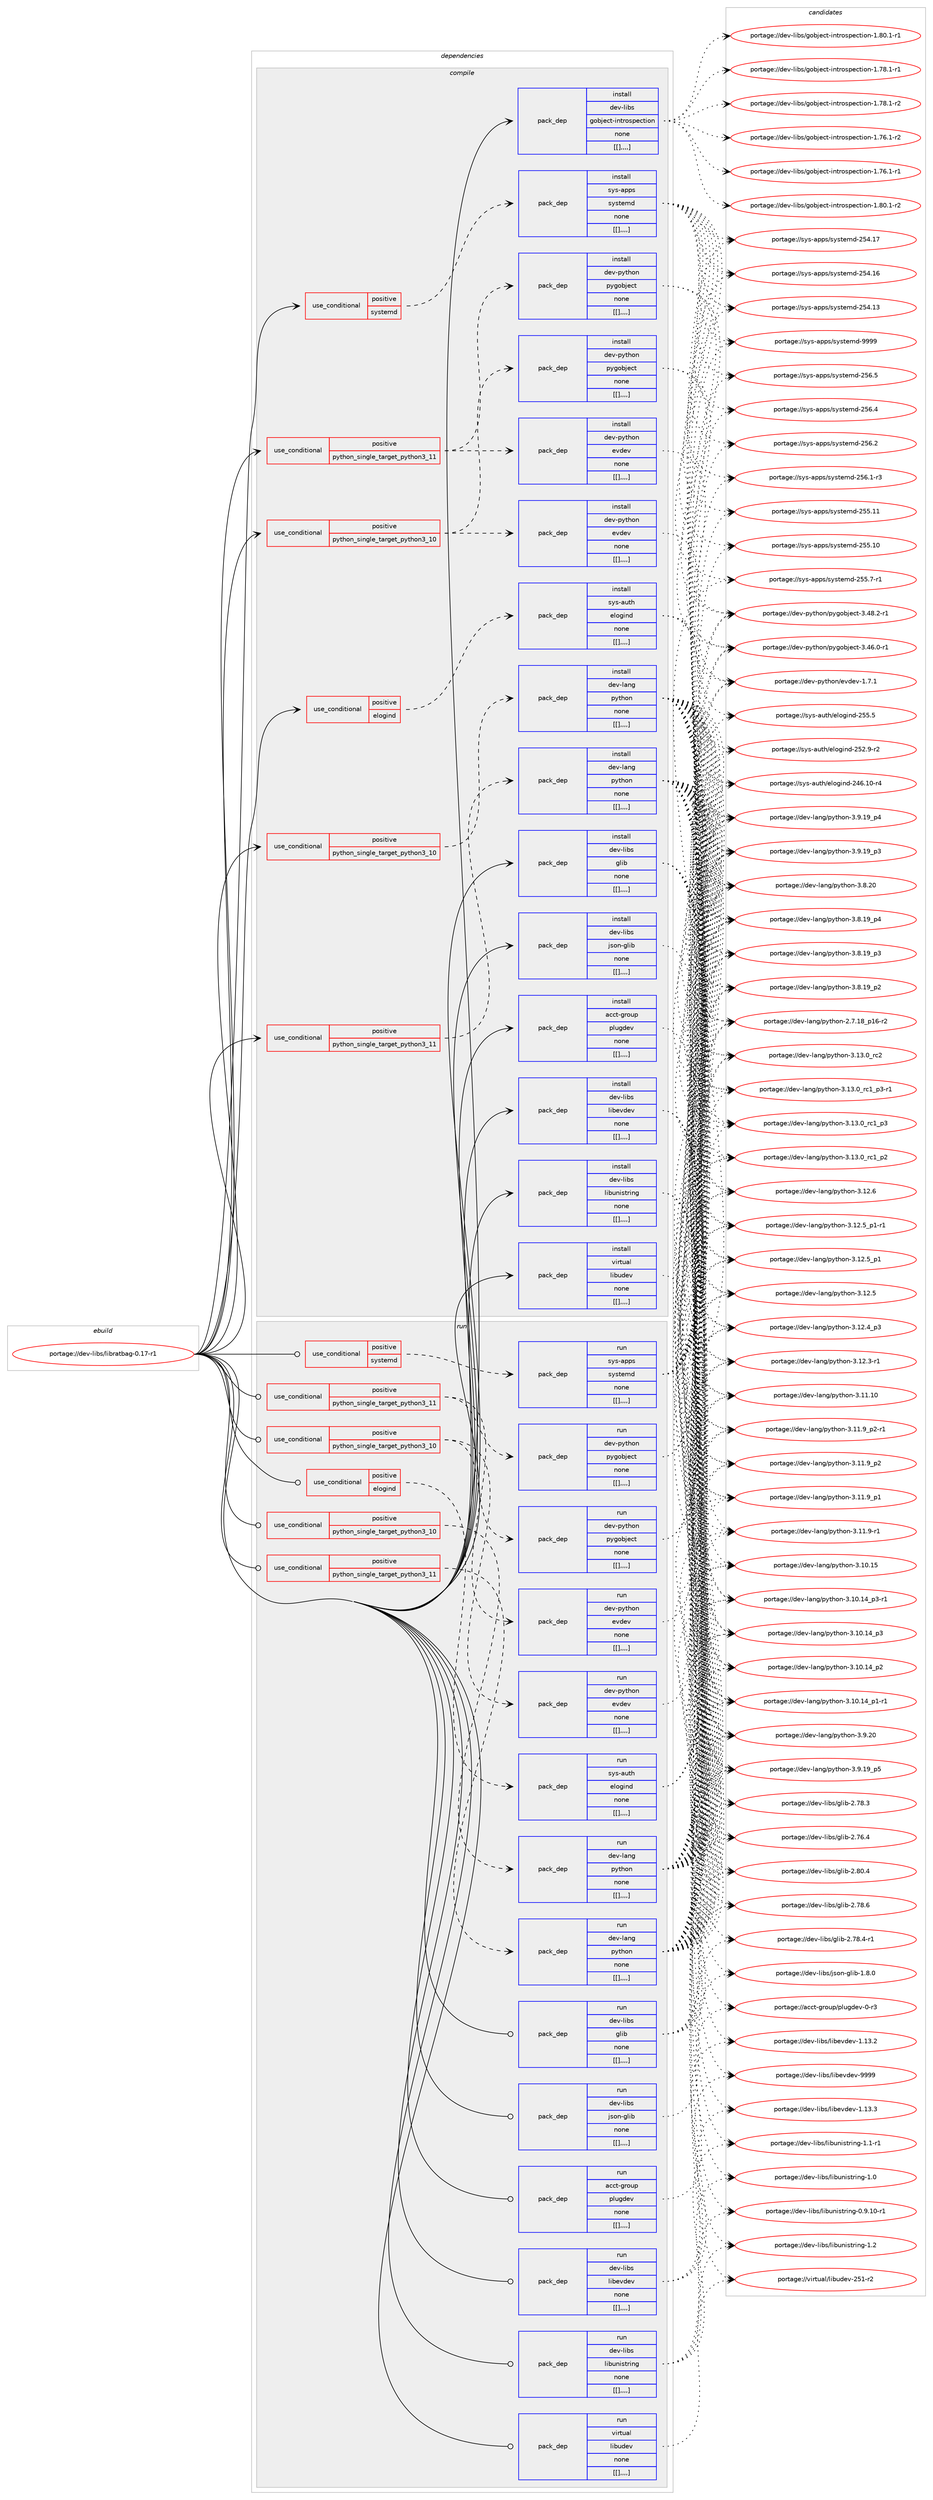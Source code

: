 digraph prolog {

# *************
# Graph options
# *************

newrank=true;
concentrate=true;
compound=true;
graph [rankdir=LR,fontname=Helvetica,fontsize=10,ranksep=1.5];#, ranksep=2.5, nodesep=0.2];
edge  [arrowhead=vee];
node  [fontname=Helvetica,fontsize=10];

# **********
# The ebuild
# **********

subgraph cluster_leftcol {
color=gray;
label=<<i>ebuild</i>>;
id [label="portage://dev-libs/libratbag-0.17-r1", color=red, width=4, href="../dev-libs/libratbag-0.17-r1.svg"];
}

# ****************
# The dependencies
# ****************

subgraph cluster_midcol {
color=gray;
label=<<i>dependencies</i>>;
subgraph cluster_compile {
fillcolor="#eeeeee";
style=filled;
label=<<i>compile</i>>;
subgraph cond27638 {
dependency111997 [label=<<TABLE BORDER="0" CELLBORDER="1" CELLSPACING="0" CELLPADDING="4"><TR><TD ROWSPAN="3" CELLPADDING="10">use_conditional</TD></TR><TR><TD>positive</TD></TR><TR><TD>elogind</TD></TR></TABLE>>, shape=none, color=red];
subgraph pack83195 {
dependency111998 [label=<<TABLE BORDER="0" CELLBORDER="1" CELLSPACING="0" CELLPADDING="4" WIDTH="220"><TR><TD ROWSPAN="6" CELLPADDING="30">pack_dep</TD></TR><TR><TD WIDTH="110">install</TD></TR><TR><TD>sys-auth</TD></TR><TR><TD>elogind</TD></TR><TR><TD>none</TD></TR><TR><TD>[[],,,,]</TD></TR></TABLE>>, shape=none, color=blue];
}
dependency111997:e -> dependency111998:w [weight=20,style="dashed",arrowhead="vee"];
}
id:e -> dependency111997:w [weight=20,style="solid",arrowhead="vee"];
subgraph cond27639 {
dependency111999 [label=<<TABLE BORDER="0" CELLBORDER="1" CELLSPACING="0" CELLPADDING="4"><TR><TD ROWSPAN="3" CELLPADDING="10">use_conditional</TD></TR><TR><TD>positive</TD></TR><TR><TD>python_single_target_python3_10</TD></TR></TABLE>>, shape=none, color=red];
subgraph pack83196 {
dependency112000 [label=<<TABLE BORDER="0" CELLBORDER="1" CELLSPACING="0" CELLPADDING="4" WIDTH="220"><TR><TD ROWSPAN="6" CELLPADDING="30">pack_dep</TD></TR><TR><TD WIDTH="110">install</TD></TR><TR><TD>dev-lang</TD></TR><TR><TD>python</TD></TR><TR><TD>none</TD></TR><TR><TD>[[],,,,]</TD></TR></TABLE>>, shape=none, color=blue];
}
dependency111999:e -> dependency112000:w [weight=20,style="dashed",arrowhead="vee"];
}
id:e -> dependency111999:w [weight=20,style="solid",arrowhead="vee"];
subgraph cond27640 {
dependency112001 [label=<<TABLE BORDER="0" CELLBORDER="1" CELLSPACING="0" CELLPADDING="4"><TR><TD ROWSPAN="3" CELLPADDING="10">use_conditional</TD></TR><TR><TD>positive</TD></TR><TR><TD>python_single_target_python3_10</TD></TR></TABLE>>, shape=none, color=red];
subgraph pack83197 {
dependency112002 [label=<<TABLE BORDER="0" CELLBORDER="1" CELLSPACING="0" CELLPADDING="4" WIDTH="220"><TR><TD ROWSPAN="6" CELLPADDING="30">pack_dep</TD></TR><TR><TD WIDTH="110">install</TD></TR><TR><TD>dev-python</TD></TR><TR><TD>pygobject</TD></TR><TR><TD>none</TD></TR><TR><TD>[[],,,,]</TD></TR></TABLE>>, shape=none, color=blue];
}
dependency112001:e -> dependency112002:w [weight=20,style="dashed",arrowhead="vee"];
subgraph pack83198 {
dependency112003 [label=<<TABLE BORDER="0" CELLBORDER="1" CELLSPACING="0" CELLPADDING="4" WIDTH="220"><TR><TD ROWSPAN="6" CELLPADDING="30">pack_dep</TD></TR><TR><TD WIDTH="110">install</TD></TR><TR><TD>dev-python</TD></TR><TR><TD>evdev</TD></TR><TR><TD>none</TD></TR><TR><TD>[[],,,,]</TD></TR></TABLE>>, shape=none, color=blue];
}
dependency112001:e -> dependency112003:w [weight=20,style="dashed",arrowhead="vee"];
}
id:e -> dependency112001:w [weight=20,style="solid",arrowhead="vee"];
subgraph cond27641 {
dependency112004 [label=<<TABLE BORDER="0" CELLBORDER="1" CELLSPACING="0" CELLPADDING="4"><TR><TD ROWSPAN="3" CELLPADDING="10">use_conditional</TD></TR><TR><TD>positive</TD></TR><TR><TD>python_single_target_python3_11</TD></TR></TABLE>>, shape=none, color=red];
subgraph pack83199 {
dependency112005 [label=<<TABLE BORDER="0" CELLBORDER="1" CELLSPACING="0" CELLPADDING="4" WIDTH="220"><TR><TD ROWSPAN="6" CELLPADDING="30">pack_dep</TD></TR><TR><TD WIDTH="110">install</TD></TR><TR><TD>dev-lang</TD></TR><TR><TD>python</TD></TR><TR><TD>none</TD></TR><TR><TD>[[],,,,]</TD></TR></TABLE>>, shape=none, color=blue];
}
dependency112004:e -> dependency112005:w [weight=20,style="dashed",arrowhead="vee"];
}
id:e -> dependency112004:w [weight=20,style="solid",arrowhead="vee"];
subgraph cond27642 {
dependency112006 [label=<<TABLE BORDER="0" CELLBORDER="1" CELLSPACING="0" CELLPADDING="4"><TR><TD ROWSPAN="3" CELLPADDING="10">use_conditional</TD></TR><TR><TD>positive</TD></TR><TR><TD>python_single_target_python3_11</TD></TR></TABLE>>, shape=none, color=red];
subgraph pack83200 {
dependency112007 [label=<<TABLE BORDER="0" CELLBORDER="1" CELLSPACING="0" CELLPADDING="4" WIDTH="220"><TR><TD ROWSPAN="6" CELLPADDING="30">pack_dep</TD></TR><TR><TD WIDTH="110">install</TD></TR><TR><TD>dev-python</TD></TR><TR><TD>pygobject</TD></TR><TR><TD>none</TD></TR><TR><TD>[[],,,,]</TD></TR></TABLE>>, shape=none, color=blue];
}
dependency112006:e -> dependency112007:w [weight=20,style="dashed",arrowhead="vee"];
subgraph pack83201 {
dependency112008 [label=<<TABLE BORDER="0" CELLBORDER="1" CELLSPACING="0" CELLPADDING="4" WIDTH="220"><TR><TD ROWSPAN="6" CELLPADDING="30">pack_dep</TD></TR><TR><TD WIDTH="110">install</TD></TR><TR><TD>dev-python</TD></TR><TR><TD>evdev</TD></TR><TR><TD>none</TD></TR><TR><TD>[[],,,,]</TD></TR></TABLE>>, shape=none, color=blue];
}
dependency112006:e -> dependency112008:w [weight=20,style="dashed",arrowhead="vee"];
}
id:e -> dependency112006:w [weight=20,style="solid",arrowhead="vee"];
subgraph cond27643 {
dependency112009 [label=<<TABLE BORDER="0" CELLBORDER="1" CELLSPACING="0" CELLPADDING="4"><TR><TD ROWSPAN="3" CELLPADDING="10">use_conditional</TD></TR><TR><TD>positive</TD></TR><TR><TD>systemd</TD></TR></TABLE>>, shape=none, color=red];
subgraph pack83202 {
dependency112010 [label=<<TABLE BORDER="0" CELLBORDER="1" CELLSPACING="0" CELLPADDING="4" WIDTH="220"><TR><TD ROWSPAN="6" CELLPADDING="30">pack_dep</TD></TR><TR><TD WIDTH="110">install</TD></TR><TR><TD>sys-apps</TD></TR><TR><TD>systemd</TD></TR><TR><TD>none</TD></TR><TR><TD>[[],,,,]</TD></TR></TABLE>>, shape=none, color=blue];
}
dependency112009:e -> dependency112010:w [weight=20,style="dashed",arrowhead="vee"];
}
id:e -> dependency112009:w [weight=20,style="solid",arrowhead="vee"];
subgraph pack83203 {
dependency112011 [label=<<TABLE BORDER="0" CELLBORDER="1" CELLSPACING="0" CELLPADDING="4" WIDTH="220"><TR><TD ROWSPAN="6" CELLPADDING="30">pack_dep</TD></TR><TR><TD WIDTH="110">install</TD></TR><TR><TD>acct-group</TD></TR><TR><TD>plugdev</TD></TR><TR><TD>none</TD></TR><TR><TD>[[],,,,]</TD></TR></TABLE>>, shape=none, color=blue];
}
id:e -> dependency112011:w [weight=20,style="solid",arrowhead="vee"];
subgraph pack83204 {
dependency112012 [label=<<TABLE BORDER="0" CELLBORDER="1" CELLSPACING="0" CELLPADDING="4" WIDTH="220"><TR><TD ROWSPAN="6" CELLPADDING="30">pack_dep</TD></TR><TR><TD WIDTH="110">install</TD></TR><TR><TD>dev-libs</TD></TR><TR><TD>glib</TD></TR><TR><TD>none</TD></TR><TR><TD>[[],,,,]</TD></TR></TABLE>>, shape=none, color=blue];
}
id:e -> dependency112012:w [weight=20,style="solid",arrowhead="vee"];
subgraph pack83205 {
dependency112013 [label=<<TABLE BORDER="0" CELLBORDER="1" CELLSPACING="0" CELLPADDING="4" WIDTH="220"><TR><TD ROWSPAN="6" CELLPADDING="30">pack_dep</TD></TR><TR><TD WIDTH="110">install</TD></TR><TR><TD>dev-libs</TD></TR><TR><TD>gobject-introspection</TD></TR><TR><TD>none</TD></TR><TR><TD>[[],,,,]</TD></TR></TABLE>>, shape=none, color=blue];
}
id:e -> dependency112013:w [weight=20,style="solid",arrowhead="vee"];
subgraph pack83206 {
dependency112014 [label=<<TABLE BORDER="0" CELLBORDER="1" CELLSPACING="0" CELLPADDING="4" WIDTH="220"><TR><TD ROWSPAN="6" CELLPADDING="30">pack_dep</TD></TR><TR><TD WIDTH="110">install</TD></TR><TR><TD>dev-libs</TD></TR><TR><TD>json-glib</TD></TR><TR><TD>none</TD></TR><TR><TD>[[],,,,]</TD></TR></TABLE>>, shape=none, color=blue];
}
id:e -> dependency112014:w [weight=20,style="solid",arrowhead="vee"];
subgraph pack83207 {
dependency112015 [label=<<TABLE BORDER="0" CELLBORDER="1" CELLSPACING="0" CELLPADDING="4" WIDTH="220"><TR><TD ROWSPAN="6" CELLPADDING="30">pack_dep</TD></TR><TR><TD WIDTH="110">install</TD></TR><TR><TD>dev-libs</TD></TR><TR><TD>libevdev</TD></TR><TR><TD>none</TD></TR><TR><TD>[[],,,,]</TD></TR></TABLE>>, shape=none, color=blue];
}
id:e -> dependency112015:w [weight=20,style="solid",arrowhead="vee"];
subgraph pack83208 {
dependency112016 [label=<<TABLE BORDER="0" CELLBORDER="1" CELLSPACING="0" CELLPADDING="4" WIDTH="220"><TR><TD ROWSPAN="6" CELLPADDING="30">pack_dep</TD></TR><TR><TD WIDTH="110">install</TD></TR><TR><TD>dev-libs</TD></TR><TR><TD>libunistring</TD></TR><TR><TD>none</TD></TR><TR><TD>[[],,,,]</TD></TR></TABLE>>, shape=none, color=blue];
}
id:e -> dependency112016:w [weight=20,style="solid",arrowhead="vee"];
subgraph pack83209 {
dependency112017 [label=<<TABLE BORDER="0" CELLBORDER="1" CELLSPACING="0" CELLPADDING="4" WIDTH="220"><TR><TD ROWSPAN="6" CELLPADDING="30">pack_dep</TD></TR><TR><TD WIDTH="110">install</TD></TR><TR><TD>virtual</TD></TR><TR><TD>libudev</TD></TR><TR><TD>none</TD></TR><TR><TD>[[],,,,]</TD></TR></TABLE>>, shape=none, color=blue];
}
id:e -> dependency112017:w [weight=20,style="solid",arrowhead="vee"];
}
subgraph cluster_compileandrun {
fillcolor="#eeeeee";
style=filled;
label=<<i>compile and run</i>>;
}
subgraph cluster_run {
fillcolor="#eeeeee";
style=filled;
label=<<i>run</i>>;
subgraph cond27644 {
dependency112018 [label=<<TABLE BORDER="0" CELLBORDER="1" CELLSPACING="0" CELLPADDING="4"><TR><TD ROWSPAN="3" CELLPADDING="10">use_conditional</TD></TR><TR><TD>positive</TD></TR><TR><TD>elogind</TD></TR></TABLE>>, shape=none, color=red];
subgraph pack83210 {
dependency112019 [label=<<TABLE BORDER="0" CELLBORDER="1" CELLSPACING="0" CELLPADDING="4" WIDTH="220"><TR><TD ROWSPAN="6" CELLPADDING="30">pack_dep</TD></TR><TR><TD WIDTH="110">run</TD></TR><TR><TD>sys-auth</TD></TR><TR><TD>elogind</TD></TR><TR><TD>none</TD></TR><TR><TD>[[],,,,]</TD></TR></TABLE>>, shape=none, color=blue];
}
dependency112018:e -> dependency112019:w [weight=20,style="dashed",arrowhead="vee"];
}
id:e -> dependency112018:w [weight=20,style="solid",arrowhead="odot"];
subgraph cond27645 {
dependency112020 [label=<<TABLE BORDER="0" CELLBORDER="1" CELLSPACING="0" CELLPADDING="4"><TR><TD ROWSPAN="3" CELLPADDING="10">use_conditional</TD></TR><TR><TD>positive</TD></TR><TR><TD>python_single_target_python3_10</TD></TR></TABLE>>, shape=none, color=red];
subgraph pack83211 {
dependency112021 [label=<<TABLE BORDER="0" CELLBORDER="1" CELLSPACING="0" CELLPADDING="4" WIDTH="220"><TR><TD ROWSPAN="6" CELLPADDING="30">pack_dep</TD></TR><TR><TD WIDTH="110">run</TD></TR><TR><TD>dev-lang</TD></TR><TR><TD>python</TD></TR><TR><TD>none</TD></TR><TR><TD>[[],,,,]</TD></TR></TABLE>>, shape=none, color=blue];
}
dependency112020:e -> dependency112021:w [weight=20,style="dashed",arrowhead="vee"];
}
id:e -> dependency112020:w [weight=20,style="solid",arrowhead="odot"];
subgraph cond27646 {
dependency112022 [label=<<TABLE BORDER="0" CELLBORDER="1" CELLSPACING="0" CELLPADDING="4"><TR><TD ROWSPAN="3" CELLPADDING="10">use_conditional</TD></TR><TR><TD>positive</TD></TR><TR><TD>python_single_target_python3_10</TD></TR></TABLE>>, shape=none, color=red];
subgraph pack83212 {
dependency112023 [label=<<TABLE BORDER="0" CELLBORDER="1" CELLSPACING="0" CELLPADDING="4" WIDTH="220"><TR><TD ROWSPAN="6" CELLPADDING="30">pack_dep</TD></TR><TR><TD WIDTH="110">run</TD></TR><TR><TD>dev-python</TD></TR><TR><TD>pygobject</TD></TR><TR><TD>none</TD></TR><TR><TD>[[],,,,]</TD></TR></TABLE>>, shape=none, color=blue];
}
dependency112022:e -> dependency112023:w [weight=20,style="dashed",arrowhead="vee"];
subgraph pack83213 {
dependency112024 [label=<<TABLE BORDER="0" CELLBORDER="1" CELLSPACING="0" CELLPADDING="4" WIDTH="220"><TR><TD ROWSPAN="6" CELLPADDING="30">pack_dep</TD></TR><TR><TD WIDTH="110">run</TD></TR><TR><TD>dev-python</TD></TR><TR><TD>evdev</TD></TR><TR><TD>none</TD></TR><TR><TD>[[],,,,]</TD></TR></TABLE>>, shape=none, color=blue];
}
dependency112022:e -> dependency112024:w [weight=20,style="dashed",arrowhead="vee"];
}
id:e -> dependency112022:w [weight=20,style="solid",arrowhead="odot"];
subgraph cond27647 {
dependency112025 [label=<<TABLE BORDER="0" CELLBORDER="1" CELLSPACING="0" CELLPADDING="4"><TR><TD ROWSPAN="3" CELLPADDING="10">use_conditional</TD></TR><TR><TD>positive</TD></TR><TR><TD>python_single_target_python3_11</TD></TR></TABLE>>, shape=none, color=red];
subgraph pack83214 {
dependency112026 [label=<<TABLE BORDER="0" CELLBORDER="1" CELLSPACING="0" CELLPADDING="4" WIDTH="220"><TR><TD ROWSPAN="6" CELLPADDING="30">pack_dep</TD></TR><TR><TD WIDTH="110">run</TD></TR><TR><TD>dev-lang</TD></TR><TR><TD>python</TD></TR><TR><TD>none</TD></TR><TR><TD>[[],,,,]</TD></TR></TABLE>>, shape=none, color=blue];
}
dependency112025:e -> dependency112026:w [weight=20,style="dashed",arrowhead="vee"];
}
id:e -> dependency112025:w [weight=20,style="solid",arrowhead="odot"];
subgraph cond27648 {
dependency112027 [label=<<TABLE BORDER="0" CELLBORDER="1" CELLSPACING="0" CELLPADDING="4"><TR><TD ROWSPAN="3" CELLPADDING="10">use_conditional</TD></TR><TR><TD>positive</TD></TR><TR><TD>python_single_target_python3_11</TD></TR></TABLE>>, shape=none, color=red];
subgraph pack83215 {
dependency112028 [label=<<TABLE BORDER="0" CELLBORDER="1" CELLSPACING="0" CELLPADDING="4" WIDTH="220"><TR><TD ROWSPAN="6" CELLPADDING="30">pack_dep</TD></TR><TR><TD WIDTH="110">run</TD></TR><TR><TD>dev-python</TD></TR><TR><TD>pygobject</TD></TR><TR><TD>none</TD></TR><TR><TD>[[],,,,]</TD></TR></TABLE>>, shape=none, color=blue];
}
dependency112027:e -> dependency112028:w [weight=20,style="dashed",arrowhead="vee"];
subgraph pack83216 {
dependency112029 [label=<<TABLE BORDER="0" CELLBORDER="1" CELLSPACING="0" CELLPADDING="4" WIDTH="220"><TR><TD ROWSPAN="6" CELLPADDING="30">pack_dep</TD></TR><TR><TD WIDTH="110">run</TD></TR><TR><TD>dev-python</TD></TR><TR><TD>evdev</TD></TR><TR><TD>none</TD></TR><TR><TD>[[],,,,]</TD></TR></TABLE>>, shape=none, color=blue];
}
dependency112027:e -> dependency112029:w [weight=20,style="dashed",arrowhead="vee"];
}
id:e -> dependency112027:w [weight=20,style="solid",arrowhead="odot"];
subgraph cond27649 {
dependency112030 [label=<<TABLE BORDER="0" CELLBORDER="1" CELLSPACING="0" CELLPADDING="4"><TR><TD ROWSPAN="3" CELLPADDING="10">use_conditional</TD></TR><TR><TD>positive</TD></TR><TR><TD>systemd</TD></TR></TABLE>>, shape=none, color=red];
subgraph pack83217 {
dependency112031 [label=<<TABLE BORDER="0" CELLBORDER="1" CELLSPACING="0" CELLPADDING="4" WIDTH="220"><TR><TD ROWSPAN="6" CELLPADDING="30">pack_dep</TD></TR><TR><TD WIDTH="110">run</TD></TR><TR><TD>sys-apps</TD></TR><TR><TD>systemd</TD></TR><TR><TD>none</TD></TR><TR><TD>[[],,,,]</TD></TR></TABLE>>, shape=none, color=blue];
}
dependency112030:e -> dependency112031:w [weight=20,style="dashed",arrowhead="vee"];
}
id:e -> dependency112030:w [weight=20,style="solid",arrowhead="odot"];
subgraph pack83218 {
dependency112032 [label=<<TABLE BORDER="0" CELLBORDER="1" CELLSPACING="0" CELLPADDING="4" WIDTH="220"><TR><TD ROWSPAN="6" CELLPADDING="30">pack_dep</TD></TR><TR><TD WIDTH="110">run</TD></TR><TR><TD>acct-group</TD></TR><TR><TD>plugdev</TD></TR><TR><TD>none</TD></TR><TR><TD>[[],,,,]</TD></TR></TABLE>>, shape=none, color=blue];
}
id:e -> dependency112032:w [weight=20,style="solid",arrowhead="odot"];
subgraph pack83219 {
dependency112033 [label=<<TABLE BORDER="0" CELLBORDER="1" CELLSPACING="0" CELLPADDING="4" WIDTH="220"><TR><TD ROWSPAN="6" CELLPADDING="30">pack_dep</TD></TR><TR><TD WIDTH="110">run</TD></TR><TR><TD>dev-libs</TD></TR><TR><TD>glib</TD></TR><TR><TD>none</TD></TR><TR><TD>[[],,,,]</TD></TR></TABLE>>, shape=none, color=blue];
}
id:e -> dependency112033:w [weight=20,style="solid",arrowhead="odot"];
subgraph pack83220 {
dependency112034 [label=<<TABLE BORDER="0" CELLBORDER="1" CELLSPACING="0" CELLPADDING="4" WIDTH="220"><TR><TD ROWSPAN="6" CELLPADDING="30">pack_dep</TD></TR><TR><TD WIDTH="110">run</TD></TR><TR><TD>dev-libs</TD></TR><TR><TD>json-glib</TD></TR><TR><TD>none</TD></TR><TR><TD>[[],,,,]</TD></TR></TABLE>>, shape=none, color=blue];
}
id:e -> dependency112034:w [weight=20,style="solid",arrowhead="odot"];
subgraph pack83221 {
dependency112035 [label=<<TABLE BORDER="0" CELLBORDER="1" CELLSPACING="0" CELLPADDING="4" WIDTH="220"><TR><TD ROWSPAN="6" CELLPADDING="30">pack_dep</TD></TR><TR><TD WIDTH="110">run</TD></TR><TR><TD>dev-libs</TD></TR><TR><TD>libevdev</TD></TR><TR><TD>none</TD></TR><TR><TD>[[],,,,]</TD></TR></TABLE>>, shape=none, color=blue];
}
id:e -> dependency112035:w [weight=20,style="solid",arrowhead="odot"];
subgraph pack83222 {
dependency112036 [label=<<TABLE BORDER="0" CELLBORDER="1" CELLSPACING="0" CELLPADDING="4" WIDTH="220"><TR><TD ROWSPAN="6" CELLPADDING="30">pack_dep</TD></TR><TR><TD WIDTH="110">run</TD></TR><TR><TD>dev-libs</TD></TR><TR><TD>libunistring</TD></TR><TR><TD>none</TD></TR><TR><TD>[[],,,,]</TD></TR></TABLE>>, shape=none, color=blue];
}
id:e -> dependency112036:w [weight=20,style="solid",arrowhead="odot"];
subgraph pack83223 {
dependency112037 [label=<<TABLE BORDER="0" CELLBORDER="1" CELLSPACING="0" CELLPADDING="4" WIDTH="220"><TR><TD ROWSPAN="6" CELLPADDING="30">pack_dep</TD></TR><TR><TD WIDTH="110">run</TD></TR><TR><TD>virtual</TD></TR><TR><TD>libudev</TD></TR><TR><TD>none</TD></TR><TR><TD>[[],,,,]</TD></TR></TABLE>>, shape=none, color=blue];
}
id:e -> dependency112037:w [weight=20,style="solid",arrowhead="odot"];
}
}

# **************
# The candidates
# **************

subgraph cluster_choices {
rank=same;
color=gray;
label=<<i>candidates</i>>;

subgraph choice83195 {
color=black;
nodesep=1;
choice115121115459711711610447101108111103105110100455053534653 [label="portage://sys-auth/elogind-255.5", color=red, width=4,href="../sys-auth/elogind-255.5.svg"];
choice1151211154597117116104471011081111031051101004550535046574511450 [label="portage://sys-auth/elogind-252.9-r2", color=red, width=4,href="../sys-auth/elogind-252.9-r2.svg"];
choice115121115459711711610447101108111103105110100455052544649484511452 [label="portage://sys-auth/elogind-246.10-r4", color=red, width=4,href="../sys-auth/elogind-246.10-r4.svg"];
dependency111998:e -> choice115121115459711711610447101108111103105110100455053534653:w [style=dotted,weight="100"];
dependency111998:e -> choice1151211154597117116104471011081111031051101004550535046574511450:w [style=dotted,weight="100"];
dependency111998:e -> choice115121115459711711610447101108111103105110100455052544649484511452:w [style=dotted,weight="100"];
}
subgraph choice83196 {
color=black;
nodesep=1;
choice10010111845108971101034711212111610411111045514649514648951149950 [label="portage://dev-lang/python-3.13.0_rc2", color=red, width=4,href="../dev-lang/python-3.13.0_rc2.svg"];
choice1001011184510897110103471121211161041111104551464951464895114994995112514511449 [label="portage://dev-lang/python-3.13.0_rc1_p3-r1", color=red, width=4,href="../dev-lang/python-3.13.0_rc1_p3-r1.svg"];
choice100101118451089711010347112121116104111110455146495146489511499499511251 [label="portage://dev-lang/python-3.13.0_rc1_p3", color=red, width=4,href="../dev-lang/python-3.13.0_rc1_p3.svg"];
choice100101118451089711010347112121116104111110455146495146489511499499511250 [label="portage://dev-lang/python-3.13.0_rc1_p2", color=red, width=4,href="../dev-lang/python-3.13.0_rc1_p2.svg"];
choice10010111845108971101034711212111610411111045514649504654 [label="portage://dev-lang/python-3.12.6", color=red, width=4,href="../dev-lang/python-3.12.6.svg"];
choice1001011184510897110103471121211161041111104551464950465395112494511449 [label="portage://dev-lang/python-3.12.5_p1-r1", color=red, width=4,href="../dev-lang/python-3.12.5_p1-r1.svg"];
choice100101118451089711010347112121116104111110455146495046539511249 [label="portage://dev-lang/python-3.12.5_p1", color=red, width=4,href="../dev-lang/python-3.12.5_p1.svg"];
choice10010111845108971101034711212111610411111045514649504653 [label="portage://dev-lang/python-3.12.5", color=red, width=4,href="../dev-lang/python-3.12.5.svg"];
choice100101118451089711010347112121116104111110455146495046529511251 [label="portage://dev-lang/python-3.12.4_p3", color=red, width=4,href="../dev-lang/python-3.12.4_p3.svg"];
choice100101118451089711010347112121116104111110455146495046514511449 [label="portage://dev-lang/python-3.12.3-r1", color=red, width=4,href="../dev-lang/python-3.12.3-r1.svg"];
choice1001011184510897110103471121211161041111104551464949464948 [label="portage://dev-lang/python-3.11.10", color=red, width=4,href="../dev-lang/python-3.11.10.svg"];
choice1001011184510897110103471121211161041111104551464949465795112504511449 [label="portage://dev-lang/python-3.11.9_p2-r1", color=red, width=4,href="../dev-lang/python-3.11.9_p2-r1.svg"];
choice100101118451089711010347112121116104111110455146494946579511250 [label="portage://dev-lang/python-3.11.9_p2", color=red, width=4,href="../dev-lang/python-3.11.9_p2.svg"];
choice100101118451089711010347112121116104111110455146494946579511249 [label="portage://dev-lang/python-3.11.9_p1", color=red, width=4,href="../dev-lang/python-3.11.9_p1.svg"];
choice100101118451089711010347112121116104111110455146494946574511449 [label="portage://dev-lang/python-3.11.9-r1", color=red, width=4,href="../dev-lang/python-3.11.9-r1.svg"];
choice1001011184510897110103471121211161041111104551464948464953 [label="portage://dev-lang/python-3.10.15", color=red, width=4,href="../dev-lang/python-3.10.15.svg"];
choice100101118451089711010347112121116104111110455146494846495295112514511449 [label="portage://dev-lang/python-3.10.14_p3-r1", color=red, width=4,href="../dev-lang/python-3.10.14_p3-r1.svg"];
choice10010111845108971101034711212111610411111045514649484649529511251 [label="portage://dev-lang/python-3.10.14_p3", color=red, width=4,href="../dev-lang/python-3.10.14_p3.svg"];
choice10010111845108971101034711212111610411111045514649484649529511250 [label="portage://dev-lang/python-3.10.14_p2", color=red, width=4,href="../dev-lang/python-3.10.14_p2.svg"];
choice100101118451089711010347112121116104111110455146494846495295112494511449 [label="portage://dev-lang/python-3.10.14_p1-r1", color=red, width=4,href="../dev-lang/python-3.10.14_p1-r1.svg"];
choice10010111845108971101034711212111610411111045514657465048 [label="portage://dev-lang/python-3.9.20", color=red, width=4,href="../dev-lang/python-3.9.20.svg"];
choice100101118451089711010347112121116104111110455146574649579511253 [label="portage://dev-lang/python-3.9.19_p5", color=red, width=4,href="../dev-lang/python-3.9.19_p5.svg"];
choice100101118451089711010347112121116104111110455146574649579511252 [label="portage://dev-lang/python-3.9.19_p4", color=red, width=4,href="../dev-lang/python-3.9.19_p4.svg"];
choice100101118451089711010347112121116104111110455146574649579511251 [label="portage://dev-lang/python-3.9.19_p3", color=red, width=4,href="../dev-lang/python-3.9.19_p3.svg"];
choice10010111845108971101034711212111610411111045514656465048 [label="portage://dev-lang/python-3.8.20", color=red, width=4,href="../dev-lang/python-3.8.20.svg"];
choice100101118451089711010347112121116104111110455146564649579511252 [label="portage://dev-lang/python-3.8.19_p4", color=red, width=4,href="../dev-lang/python-3.8.19_p4.svg"];
choice100101118451089711010347112121116104111110455146564649579511251 [label="portage://dev-lang/python-3.8.19_p3", color=red, width=4,href="../dev-lang/python-3.8.19_p3.svg"];
choice100101118451089711010347112121116104111110455146564649579511250 [label="portage://dev-lang/python-3.8.19_p2", color=red, width=4,href="../dev-lang/python-3.8.19_p2.svg"];
choice100101118451089711010347112121116104111110455046554649569511249544511450 [label="portage://dev-lang/python-2.7.18_p16-r2", color=red, width=4,href="../dev-lang/python-2.7.18_p16-r2.svg"];
dependency112000:e -> choice10010111845108971101034711212111610411111045514649514648951149950:w [style=dotted,weight="100"];
dependency112000:e -> choice1001011184510897110103471121211161041111104551464951464895114994995112514511449:w [style=dotted,weight="100"];
dependency112000:e -> choice100101118451089711010347112121116104111110455146495146489511499499511251:w [style=dotted,weight="100"];
dependency112000:e -> choice100101118451089711010347112121116104111110455146495146489511499499511250:w [style=dotted,weight="100"];
dependency112000:e -> choice10010111845108971101034711212111610411111045514649504654:w [style=dotted,weight="100"];
dependency112000:e -> choice1001011184510897110103471121211161041111104551464950465395112494511449:w [style=dotted,weight="100"];
dependency112000:e -> choice100101118451089711010347112121116104111110455146495046539511249:w [style=dotted,weight="100"];
dependency112000:e -> choice10010111845108971101034711212111610411111045514649504653:w [style=dotted,weight="100"];
dependency112000:e -> choice100101118451089711010347112121116104111110455146495046529511251:w [style=dotted,weight="100"];
dependency112000:e -> choice100101118451089711010347112121116104111110455146495046514511449:w [style=dotted,weight="100"];
dependency112000:e -> choice1001011184510897110103471121211161041111104551464949464948:w [style=dotted,weight="100"];
dependency112000:e -> choice1001011184510897110103471121211161041111104551464949465795112504511449:w [style=dotted,weight="100"];
dependency112000:e -> choice100101118451089711010347112121116104111110455146494946579511250:w [style=dotted,weight="100"];
dependency112000:e -> choice100101118451089711010347112121116104111110455146494946579511249:w [style=dotted,weight="100"];
dependency112000:e -> choice100101118451089711010347112121116104111110455146494946574511449:w [style=dotted,weight="100"];
dependency112000:e -> choice1001011184510897110103471121211161041111104551464948464953:w [style=dotted,weight="100"];
dependency112000:e -> choice100101118451089711010347112121116104111110455146494846495295112514511449:w [style=dotted,weight="100"];
dependency112000:e -> choice10010111845108971101034711212111610411111045514649484649529511251:w [style=dotted,weight="100"];
dependency112000:e -> choice10010111845108971101034711212111610411111045514649484649529511250:w [style=dotted,weight="100"];
dependency112000:e -> choice100101118451089711010347112121116104111110455146494846495295112494511449:w [style=dotted,weight="100"];
dependency112000:e -> choice10010111845108971101034711212111610411111045514657465048:w [style=dotted,weight="100"];
dependency112000:e -> choice100101118451089711010347112121116104111110455146574649579511253:w [style=dotted,weight="100"];
dependency112000:e -> choice100101118451089711010347112121116104111110455146574649579511252:w [style=dotted,weight="100"];
dependency112000:e -> choice100101118451089711010347112121116104111110455146574649579511251:w [style=dotted,weight="100"];
dependency112000:e -> choice10010111845108971101034711212111610411111045514656465048:w [style=dotted,weight="100"];
dependency112000:e -> choice100101118451089711010347112121116104111110455146564649579511252:w [style=dotted,weight="100"];
dependency112000:e -> choice100101118451089711010347112121116104111110455146564649579511251:w [style=dotted,weight="100"];
dependency112000:e -> choice100101118451089711010347112121116104111110455146564649579511250:w [style=dotted,weight="100"];
dependency112000:e -> choice100101118451089711010347112121116104111110455046554649569511249544511450:w [style=dotted,weight="100"];
}
subgraph choice83197 {
color=black;
nodesep=1;
choice10010111845112121116104111110471121211031119810610199116455146525646504511449 [label="portage://dev-python/pygobject-3.48.2-r1", color=red, width=4,href="../dev-python/pygobject-3.48.2-r1.svg"];
choice10010111845112121116104111110471121211031119810610199116455146525446484511449 [label="portage://dev-python/pygobject-3.46.0-r1", color=red, width=4,href="../dev-python/pygobject-3.46.0-r1.svg"];
dependency112002:e -> choice10010111845112121116104111110471121211031119810610199116455146525646504511449:w [style=dotted,weight="100"];
dependency112002:e -> choice10010111845112121116104111110471121211031119810610199116455146525446484511449:w [style=dotted,weight="100"];
}
subgraph choice83198 {
color=black;
nodesep=1;
choice1001011184511212111610411111047101118100101118454946554649 [label="portage://dev-python/evdev-1.7.1", color=red, width=4,href="../dev-python/evdev-1.7.1.svg"];
dependency112003:e -> choice1001011184511212111610411111047101118100101118454946554649:w [style=dotted,weight="100"];
}
subgraph choice83199 {
color=black;
nodesep=1;
choice10010111845108971101034711212111610411111045514649514648951149950 [label="portage://dev-lang/python-3.13.0_rc2", color=red, width=4,href="../dev-lang/python-3.13.0_rc2.svg"];
choice1001011184510897110103471121211161041111104551464951464895114994995112514511449 [label="portage://dev-lang/python-3.13.0_rc1_p3-r1", color=red, width=4,href="../dev-lang/python-3.13.0_rc1_p3-r1.svg"];
choice100101118451089711010347112121116104111110455146495146489511499499511251 [label="portage://dev-lang/python-3.13.0_rc1_p3", color=red, width=4,href="../dev-lang/python-3.13.0_rc1_p3.svg"];
choice100101118451089711010347112121116104111110455146495146489511499499511250 [label="portage://dev-lang/python-3.13.0_rc1_p2", color=red, width=4,href="../dev-lang/python-3.13.0_rc1_p2.svg"];
choice10010111845108971101034711212111610411111045514649504654 [label="portage://dev-lang/python-3.12.6", color=red, width=4,href="../dev-lang/python-3.12.6.svg"];
choice1001011184510897110103471121211161041111104551464950465395112494511449 [label="portage://dev-lang/python-3.12.5_p1-r1", color=red, width=4,href="../dev-lang/python-3.12.5_p1-r1.svg"];
choice100101118451089711010347112121116104111110455146495046539511249 [label="portage://dev-lang/python-3.12.5_p1", color=red, width=4,href="../dev-lang/python-3.12.5_p1.svg"];
choice10010111845108971101034711212111610411111045514649504653 [label="portage://dev-lang/python-3.12.5", color=red, width=4,href="../dev-lang/python-3.12.5.svg"];
choice100101118451089711010347112121116104111110455146495046529511251 [label="portage://dev-lang/python-3.12.4_p3", color=red, width=4,href="../dev-lang/python-3.12.4_p3.svg"];
choice100101118451089711010347112121116104111110455146495046514511449 [label="portage://dev-lang/python-3.12.3-r1", color=red, width=4,href="../dev-lang/python-3.12.3-r1.svg"];
choice1001011184510897110103471121211161041111104551464949464948 [label="portage://dev-lang/python-3.11.10", color=red, width=4,href="../dev-lang/python-3.11.10.svg"];
choice1001011184510897110103471121211161041111104551464949465795112504511449 [label="portage://dev-lang/python-3.11.9_p2-r1", color=red, width=4,href="../dev-lang/python-3.11.9_p2-r1.svg"];
choice100101118451089711010347112121116104111110455146494946579511250 [label="portage://dev-lang/python-3.11.9_p2", color=red, width=4,href="../dev-lang/python-3.11.9_p2.svg"];
choice100101118451089711010347112121116104111110455146494946579511249 [label="portage://dev-lang/python-3.11.9_p1", color=red, width=4,href="../dev-lang/python-3.11.9_p1.svg"];
choice100101118451089711010347112121116104111110455146494946574511449 [label="portage://dev-lang/python-3.11.9-r1", color=red, width=4,href="../dev-lang/python-3.11.9-r1.svg"];
choice1001011184510897110103471121211161041111104551464948464953 [label="portage://dev-lang/python-3.10.15", color=red, width=4,href="../dev-lang/python-3.10.15.svg"];
choice100101118451089711010347112121116104111110455146494846495295112514511449 [label="portage://dev-lang/python-3.10.14_p3-r1", color=red, width=4,href="../dev-lang/python-3.10.14_p3-r1.svg"];
choice10010111845108971101034711212111610411111045514649484649529511251 [label="portage://dev-lang/python-3.10.14_p3", color=red, width=4,href="../dev-lang/python-3.10.14_p3.svg"];
choice10010111845108971101034711212111610411111045514649484649529511250 [label="portage://dev-lang/python-3.10.14_p2", color=red, width=4,href="../dev-lang/python-3.10.14_p2.svg"];
choice100101118451089711010347112121116104111110455146494846495295112494511449 [label="portage://dev-lang/python-3.10.14_p1-r1", color=red, width=4,href="../dev-lang/python-3.10.14_p1-r1.svg"];
choice10010111845108971101034711212111610411111045514657465048 [label="portage://dev-lang/python-3.9.20", color=red, width=4,href="../dev-lang/python-3.9.20.svg"];
choice100101118451089711010347112121116104111110455146574649579511253 [label="portage://dev-lang/python-3.9.19_p5", color=red, width=4,href="../dev-lang/python-3.9.19_p5.svg"];
choice100101118451089711010347112121116104111110455146574649579511252 [label="portage://dev-lang/python-3.9.19_p4", color=red, width=4,href="../dev-lang/python-3.9.19_p4.svg"];
choice100101118451089711010347112121116104111110455146574649579511251 [label="portage://dev-lang/python-3.9.19_p3", color=red, width=4,href="../dev-lang/python-3.9.19_p3.svg"];
choice10010111845108971101034711212111610411111045514656465048 [label="portage://dev-lang/python-3.8.20", color=red, width=4,href="../dev-lang/python-3.8.20.svg"];
choice100101118451089711010347112121116104111110455146564649579511252 [label="portage://dev-lang/python-3.8.19_p4", color=red, width=4,href="../dev-lang/python-3.8.19_p4.svg"];
choice100101118451089711010347112121116104111110455146564649579511251 [label="portage://dev-lang/python-3.8.19_p3", color=red, width=4,href="../dev-lang/python-3.8.19_p3.svg"];
choice100101118451089711010347112121116104111110455146564649579511250 [label="portage://dev-lang/python-3.8.19_p2", color=red, width=4,href="../dev-lang/python-3.8.19_p2.svg"];
choice100101118451089711010347112121116104111110455046554649569511249544511450 [label="portage://dev-lang/python-2.7.18_p16-r2", color=red, width=4,href="../dev-lang/python-2.7.18_p16-r2.svg"];
dependency112005:e -> choice10010111845108971101034711212111610411111045514649514648951149950:w [style=dotted,weight="100"];
dependency112005:e -> choice1001011184510897110103471121211161041111104551464951464895114994995112514511449:w [style=dotted,weight="100"];
dependency112005:e -> choice100101118451089711010347112121116104111110455146495146489511499499511251:w [style=dotted,weight="100"];
dependency112005:e -> choice100101118451089711010347112121116104111110455146495146489511499499511250:w [style=dotted,weight="100"];
dependency112005:e -> choice10010111845108971101034711212111610411111045514649504654:w [style=dotted,weight="100"];
dependency112005:e -> choice1001011184510897110103471121211161041111104551464950465395112494511449:w [style=dotted,weight="100"];
dependency112005:e -> choice100101118451089711010347112121116104111110455146495046539511249:w [style=dotted,weight="100"];
dependency112005:e -> choice10010111845108971101034711212111610411111045514649504653:w [style=dotted,weight="100"];
dependency112005:e -> choice100101118451089711010347112121116104111110455146495046529511251:w [style=dotted,weight="100"];
dependency112005:e -> choice100101118451089711010347112121116104111110455146495046514511449:w [style=dotted,weight="100"];
dependency112005:e -> choice1001011184510897110103471121211161041111104551464949464948:w [style=dotted,weight="100"];
dependency112005:e -> choice1001011184510897110103471121211161041111104551464949465795112504511449:w [style=dotted,weight="100"];
dependency112005:e -> choice100101118451089711010347112121116104111110455146494946579511250:w [style=dotted,weight="100"];
dependency112005:e -> choice100101118451089711010347112121116104111110455146494946579511249:w [style=dotted,weight="100"];
dependency112005:e -> choice100101118451089711010347112121116104111110455146494946574511449:w [style=dotted,weight="100"];
dependency112005:e -> choice1001011184510897110103471121211161041111104551464948464953:w [style=dotted,weight="100"];
dependency112005:e -> choice100101118451089711010347112121116104111110455146494846495295112514511449:w [style=dotted,weight="100"];
dependency112005:e -> choice10010111845108971101034711212111610411111045514649484649529511251:w [style=dotted,weight="100"];
dependency112005:e -> choice10010111845108971101034711212111610411111045514649484649529511250:w [style=dotted,weight="100"];
dependency112005:e -> choice100101118451089711010347112121116104111110455146494846495295112494511449:w [style=dotted,weight="100"];
dependency112005:e -> choice10010111845108971101034711212111610411111045514657465048:w [style=dotted,weight="100"];
dependency112005:e -> choice100101118451089711010347112121116104111110455146574649579511253:w [style=dotted,weight="100"];
dependency112005:e -> choice100101118451089711010347112121116104111110455146574649579511252:w [style=dotted,weight="100"];
dependency112005:e -> choice100101118451089711010347112121116104111110455146574649579511251:w [style=dotted,weight="100"];
dependency112005:e -> choice10010111845108971101034711212111610411111045514656465048:w [style=dotted,weight="100"];
dependency112005:e -> choice100101118451089711010347112121116104111110455146564649579511252:w [style=dotted,weight="100"];
dependency112005:e -> choice100101118451089711010347112121116104111110455146564649579511251:w [style=dotted,weight="100"];
dependency112005:e -> choice100101118451089711010347112121116104111110455146564649579511250:w [style=dotted,weight="100"];
dependency112005:e -> choice100101118451089711010347112121116104111110455046554649569511249544511450:w [style=dotted,weight="100"];
}
subgraph choice83200 {
color=black;
nodesep=1;
choice10010111845112121116104111110471121211031119810610199116455146525646504511449 [label="portage://dev-python/pygobject-3.48.2-r1", color=red, width=4,href="../dev-python/pygobject-3.48.2-r1.svg"];
choice10010111845112121116104111110471121211031119810610199116455146525446484511449 [label="portage://dev-python/pygobject-3.46.0-r1", color=red, width=4,href="../dev-python/pygobject-3.46.0-r1.svg"];
dependency112007:e -> choice10010111845112121116104111110471121211031119810610199116455146525646504511449:w [style=dotted,weight="100"];
dependency112007:e -> choice10010111845112121116104111110471121211031119810610199116455146525446484511449:w [style=dotted,weight="100"];
}
subgraph choice83201 {
color=black;
nodesep=1;
choice1001011184511212111610411111047101118100101118454946554649 [label="portage://dev-python/evdev-1.7.1", color=red, width=4,href="../dev-python/evdev-1.7.1.svg"];
dependency112008:e -> choice1001011184511212111610411111047101118100101118454946554649:w [style=dotted,weight="100"];
}
subgraph choice83202 {
color=black;
nodesep=1;
choice1151211154597112112115471151211151161011091004557575757 [label="portage://sys-apps/systemd-9999", color=red, width=4,href="../sys-apps/systemd-9999.svg"];
choice115121115459711211211547115121115116101109100455053544653 [label="portage://sys-apps/systemd-256.5", color=red, width=4,href="../sys-apps/systemd-256.5.svg"];
choice115121115459711211211547115121115116101109100455053544652 [label="portage://sys-apps/systemd-256.4", color=red, width=4,href="../sys-apps/systemd-256.4.svg"];
choice115121115459711211211547115121115116101109100455053544650 [label="portage://sys-apps/systemd-256.2", color=red, width=4,href="../sys-apps/systemd-256.2.svg"];
choice1151211154597112112115471151211151161011091004550535446494511451 [label="portage://sys-apps/systemd-256.1-r3", color=red, width=4,href="../sys-apps/systemd-256.1-r3.svg"];
choice11512111545971121121154711512111511610110910045505353464949 [label="portage://sys-apps/systemd-255.11", color=red, width=4,href="../sys-apps/systemd-255.11.svg"];
choice11512111545971121121154711512111511610110910045505353464948 [label="portage://sys-apps/systemd-255.10", color=red, width=4,href="../sys-apps/systemd-255.10.svg"];
choice1151211154597112112115471151211151161011091004550535346554511449 [label="portage://sys-apps/systemd-255.7-r1", color=red, width=4,href="../sys-apps/systemd-255.7-r1.svg"];
choice11512111545971121121154711512111511610110910045505352464955 [label="portage://sys-apps/systemd-254.17", color=red, width=4,href="../sys-apps/systemd-254.17.svg"];
choice11512111545971121121154711512111511610110910045505352464954 [label="portage://sys-apps/systemd-254.16", color=red, width=4,href="../sys-apps/systemd-254.16.svg"];
choice11512111545971121121154711512111511610110910045505352464951 [label="portage://sys-apps/systemd-254.13", color=red, width=4,href="../sys-apps/systemd-254.13.svg"];
dependency112010:e -> choice1151211154597112112115471151211151161011091004557575757:w [style=dotted,weight="100"];
dependency112010:e -> choice115121115459711211211547115121115116101109100455053544653:w [style=dotted,weight="100"];
dependency112010:e -> choice115121115459711211211547115121115116101109100455053544652:w [style=dotted,weight="100"];
dependency112010:e -> choice115121115459711211211547115121115116101109100455053544650:w [style=dotted,weight="100"];
dependency112010:e -> choice1151211154597112112115471151211151161011091004550535446494511451:w [style=dotted,weight="100"];
dependency112010:e -> choice11512111545971121121154711512111511610110910045505353464949:w [style=dotted,weight="100"];
dependency112010:e -> choice11512111545971121121154711512111511610110910045505353464948:w [style=dotted,weight="100"];
dependency112010:e -> choice1151211154597112112115471151211151161011091004550535346554511449:w [style=dotted,weight="100"];
dependency112010:e -> choice11512111545971121121154711512111511610110910045505352464955:w [style=dotted,weight="100"];
dependency112010:e -> choice11512111545971121121154711512111511610110910045505352464954:w [style=dotted,weight="100"];
dependency112010:e -> choice11512111545971121121154711512111511610110910045505352464951:w [style=dotted,weight="100"];
}
subgraph choice83203 {
color=black;
nodesep=1;
choice979999116451031141111171124711210811710310010111845484511451 [label="portage://acct-group/plugdev-0-r3", color=red, width=4,href="../acct-group/plugdev-0-r3.svg"];
dependency112011:e -> choice979999116451031141111171124711210811710310010111845484511451:w [style=dotted,weight="100"];
}
subgraph choice83204 {
color=black;
nodesep=1;
choice1001011184510810598115471031081059845504656484652 [label="portage://dev-libs/glib-2.80.4", color=red, width=4,href="../dev-libs/glib-2.80.4.svg"];
choice1001011184510810598115471031081059845504655564654 [label="portage://dev-libs/glib-2.78.6", color=red, width=4,href="../dev-libs/glib-2.78.6.svg"];
choice10010111845108105981154710310810598455046555646524511449 [label="portage://dev-libs/glib-2.78.4-r1", color=red, width=4,href="../dev-libs/glib-2.78.4-r1.svg"];
choice1001011184510810598115471031081059845504655564651 [label="portage://dev-libs/glib-2.78.3", color=red, width=4,href="../dev-libs/glib-2.78.3.svg"];
choice1001011184510810598115471031081059845504655544652 [label="portage://dev-libs/glib-2.76.4", color=red, width=4,href="../dev-libs/glib-2.76.4.svg"];
dependency112012:e -> choice1001011184510810598115471031081059845504656484652:w [style=dotted,weight="100"];
dependency112012:e -> choice1001011184510810598115471031081059845504655564654:w [style=dotted,weight="100"];
dependency112012:e -> choice10010111845108105981154710310810598455046555646524511449:w [style=dotted,weight="100"];
dependency112012:e -> choice1001011184510810598115471031081059845504655564651:w [style=dotted,weight="100"];
dependency112012:e -> choice1001011184510810598115471031081059845504655544652:w [style=dotted,weight="100"];
}
subgraph choice83205 {
color=black;
nodesep=1;
choice10010111845108105981154710311198106101991164510511011611411111511210199116105111110454946564846494511450 [label="portage://dev-libs/gobject-introspection-1.80.1-r2", color=red, width=4,href="../dev-libs/gobject-introspection-1.80.1-r2.svg"];
choice10010111845108105981154710311198106101991164510511011611411111511210199116105111110454946564846494511449 [label="portage://dev-libs/gobject-introspection-1.80.1-r1", color=red, width=4,href="../dev-libs/gobject-introspection-1.80.1-r1.svg"];
choice10010111845108105981154710311198106101991164510511011611411111511210199116105111110454946555646494511450 [label="portage://dev-libs/gobject-introspection-1.78.1-r2", color=red, width=4,href="../dev-libs/gobject-introspection-1.78.1-r2.svg"];
choice10010111845108105981154710311198106101991164510511011611411111511210199116105111110454946555646494511449 [label="portage://dev-libs/gobject-introspection-1.78.1-r1", color=red, width=4,href="../dev-libs/gobject-introspection-1.78.1-r1.svg"];
choice10010111845108105981154710311198106101991164510511011611411111511210199116105111110454946555446494511450 [label="portage://dev-libs/gobject-introspection-1.76.1-r2", color=red, width=4,href="../dev-libs/gobject-introspection-1.76.1-r2.svg"];
choice10010111845108105981154710311198106101991164510511011611411111511210199116105111110454946555446494511449 [label="portage://dev-libs/gobject-introspection-1.76.1-r1", color=red, width=4,href="../dev-libs/gobject-introspection-1.76.1-r1.svg"];
dependency112013:e -> choice10010111845108105981154710311198106101991164510511011611411111511210199116105111110454946564846494511450:w [style=dotted,weight="100"];
dependency112013:e -> choice10010111845108105981154710311198106101991164510511011611411111511210199116105111110454946564846494511449:w [style=dotted,weight="100"];
dependency112013:e -> choice10010111845108105981154710311198106101991164510511011611411111511210199116105111110454946555646494511450:w [style=dotted,weight="100"];
dependency112013:e -> choice10010111845108105981154710311198106101991164510511011611411111511210199116105111110454946555646494511449:w [style=dotted,weight="100"];
dependency112013:e -> choice10010111845108105981154710311198106101991164510511011611411111511210199116105111110454946555446494511450:w [style=dotted,weight="100"];
dependency112013:e -> choice10010111845108105981154710311198106101991164510511011611411111511210199116105111110454946555446494511449:w [style=dotted,weight="100"];
}
subgraph choice83206 {
color=black;
nodesep=1;
choice1001011184510810598115471061151111104510310810598454946564648 [label="portage://dev-libs/json-glib-1.8.0", color=red, width=4,href="../dev-libs/json-glib-1.8.0.svg"];
dependency112014:e -> choice1001011184510810598115471061151111104510310810598454946564648:w [style=dotted,weight="100"];
}
subgraph choice83207 {
color=black;
nodesep=1;
choice100101118451081059811547108105981011181001011184557575757 [label="portage://dev-libs/libevdev-9999", color=red, width=4,href="../dev-libs/libevdev-9999.svg"];
choice1001011184510810598115471081059810111810010111845494649514651 [label="portage://dev-libs/libevdev-1.13.3", color=red, width=4,href="../dev-libs/libevdev-1.13.3.svg"];
choice1001011184510810598115471081059810111810010111845494649514650 [label="portage://dev-libs/libevdev-1.13.2", color=red, width=4,href="../dev-libs/libevdev-1.13.2.svg"];
dependency112015:e -> choice100101118451081059811547108105981011181001011184557575757:w [style=dotted,weight="100"];
dependency112015:e -> choice1001011184510810598115471081059810111810010111845494649514651:w [style=dotted,weight="100"];
dependency112015:e -> choice1001011184510810598115471081059810111810010111845494649514650:w [style=dotted,weight="100"];
}
subgraph choice83208 {
color=black;
nodesep=1;
choice1001011184510810598115471081059811711010511511611410511010345494650 [label="portage://dev-libs/libunistring-1.2", color=red, width=4,href="../dev-libs/libunistring-1.2.svg"];
choice10010111845108105981154710810598117110105115116114105110103454946494511449 [label="portage://dev-libs/libunistring-1.1-r1", color=red, width=4,href="../dev-libs/libunistring-1.1-r1.svg"];
choice1001011184510810598115471081059811711010511511611410511010345494648 [label="portage://dev-libs/libunistring-1.0", color=red, width=4,href="../dev-libs/libunistring-1.0.svg"];
choice10010111845108105981154710810598117110105115116114105110103454846574649484511449 [label="portage://dev-libs/libunistring-0.9.10-r1", color=red, width=4,href="../dev-libs/libunistring-0.9.10-r1.svg"];
dependency112016:e -> choice1001011184510810598115471081059811711010511511611410511010345494650:w [style=dotted,weight="100"];
dependency112016:e -> choice10010111845108105981154710810598117110105115116114105110103454946494511449:w [style=dotted,weight="100"];
dependency112016:e -> choice1001011184510810598115471081059811711010511511611410511010345494648:w [style=dotted,weight="100"];
dependency112016:e -> choice10010111845108105981154710810598117110105115116114105110103454846574649484511449:w [style=dotted,weight="100"];
}
subgraph choice83209 {
color=black;
nodesep=1;
choice118105114116117971084710810598117100101118455053494511450 [label="portage://virtual/libudev-251-r2", color=red, width=4,href="../virtual/libudev-251-r2.svg"];
dependency112017:e -> choice118105114116117971084710810598117100101118455053494511450:w [style=dotted,weight="100"];
}
subgraph choice83210 {
color=black;
nodesep=1;
choice115121115459711711610447101108111103105110100455053534653 [label="portage://sys-auth/elogind-255.5", color=red, width=4,href="../sys-auth/elogind-255.5.svg"];
choice1151211154597117116104471011081111031051101004550535046574511450 [label="portage://sys-auth/elogind-252.9-r2", color=red, width=4,href="../sys-auth/elogind-252.9-r2.svg"];
choice115121115459711711610447101108111103105110100455052544649484511452 [label="portage://sys-auth/elogind-246.10-r4", color=red, width=4,href="../sys-auth/elogind-246.10-r4.svg"];
dependency112019:e -> choice115121115459711711610447101108111103105110100455053534653:w [style=dotted,weight="100"];
dependency112019:e -> choice1151211154597117116104471011081111031051101004550535046574511450:w [style=dotted,weight="100"];
dependency112019:e -> choice115121115459711711610447101108111103105110100455052544649484511452:w [style=dotted,weight="100"];
}
subgraph choice83211 {
color=black;
nodesep=1;
choice10010111845108971101034711212111610411111045514649514648951149950 [label="portage://dev-lang/python-3.13.0_rc2", color=red, width=4,href="../dev-lang/python-3.13.0_rc2.svg"];
choice1001011184510897110103471121211161041111104551464951464895114994995112514511449 [label="portage://dev-lang/python-3.13.0_rc1_p3-r1", color=red, width=4,href="../dev-lang/python-3.13.0_rc1_p3-r1.svg"];
choice100101118451089711010347112121116104111110455146495146489511499499511251 [label="portage://dev-lang/python-3.13.0_rc1_p3", color=red, width=4,href="../dev-lang/python-3.13.0_rc1_p3.svg"];
choice100101118451089711010347112121116104111110455146495146489511499499511250 [label="portage://dev-lang/python-3.13.0_rc1_p2", color=red, width=4,href="../dev-lang/python-3.13.0_rc1_p2.svg"];
choice10010111845108971101034711212111610411111045514649504654 [label="portage://dev-lang/python-3.12.6", color=red, width=4,href="../dev-lang/python-3.12.6.svg"];
choice1001011184510897110103471121211161041111104551464950465395112494511449 [label="portage://dev-lang/python-3.12.5_p1-r1", color=red, width=4,href="../dev-lang/python-3.12.5_p1-r1.svg"];
choice100101118451089711010347112121116104111110455146495046539511249 [label="portage://dev-lang/python-3.12.5_p1", color=red, width=4,href="../dev-lang/python-3.12.5_p1.svg"];
choice10010111845108971101034711212111610411111045514649504653 [label="portage://dev-lang/python-3.12.5", color=red, width=4,href="../dev-lang/python-3.12.5.svg"];
choice100101118451089711010347112121116104111110455146495046529511251 [label="portage://dev-lang/python-3.12.4_p3", color=red, width=4,href="../dev-lang/python-3.12.4_p3.svg"];
choice100101118451089711010347112121116104111110455146495046514511449 [label="portage://dev-lang/python-3.12.3-r1", color=red, width=4,href="../dev-lang/python-3.12.3-r1.svg"];
choice1001011184510897110103471121211161041111104551464949464948 [label="portage://dev-lang/python-3.11.10", color=red, width=4,href="../dev-lang/python-3.11.10.svg"];
choice1001011184510897110103471121211161041111104551464949465795112504511449 [label="portage://dev-lang/python-3.11.9_p2-r1", color=red, width=4,href="../dev-lang/python-3.11.9_p2-r1.svg"];
choice100101118451089711010347112121116104111110455146494946579511250 [label="portage://dev-lang/python-3.11.9_p2", color=red, width=4,href="../dev-lang/python-3.11.9_p2.svg"];
choice100101118451089711010347112121116104111110455146494946579511249 [label="portage://dev-lang/python-3.11.9_p1", color=red, width=4,href="../dev-lang/python-3.11.9_p1.svg"];
choice100101118451089711010347112121116104111110455146494946574511449 [label="portage://dev-lang/python-3.11.9-r1", color=red, width=4,href="../dev-lang/python-3.11.9-r1.svg"];
choice1001011184510897110103471121211161041111104551464948464953 [label="portage://dev-lang/python-3.10.15", color=red, width=4,href="../dev-lang/python-3.10.15.svg"];
choice100101118451089711010347112121116104111110455146494846495295112514511449 [label="portage://dev-lang/python-3.10.14_p3-r1", color=red, width=4,href="../dev-lang/python-3.10.14_p3-r1.svg"];
choice10010111845108971101034711212111610411111045514649484649529511251 [label="portage://dev-lang/python-3.10.14_p3", color=red, width=4,href="../dev-lang/python-3.10.14_p3.svg"];
choice10010111845108971101034711212111610411111045514649484649529511250 [label="portage://dev-lang/python-3.10.14_p2", color=red, width=4,href="../dev-lang/python-3.10.14_p2.svg"];
choice100101118451089711010347112121116104111110455146494846495295112494511449 [label="portage://dev-lang/python-3.10.14_p1-r1", color=red, width=4,href="../dev-lang/python-3.10.14_p1-r1.svg"];
choice10010111845108971101034711212111610411111045514657465048 [label="portage://dev-lang/python-3.9.20", color=red, width=4,href="../dev-lang/python-3.9.20.svg"];
choice100101118451089711010347112121116104111110455146574649579511253 [label="portage://dev-lang/python-3.9.19_p5", color=red, width=4,href="../dev-lang/python-3.9.19_p5.svg"];
choice100101118451089711010347112121116104111110455146574649579511252 [label="portage://dev-lang/python-3.9.19_p4", color=red, width=4,href="../dev-lang/python-3.9.19_p4.svg"];
choice100101118451089711010347112121116104111110455146574649579511251 [label="portage://dev-lang/python-3.9.19_p3", color=red, width=4,href="../dev-lang/python-3.9.19_p3.svg"];
choice10010111845108971101034711212111610411111045514656465048 [label="portage://dev-lang/python-3.8.20", color=red, width=4,href="../dev-lang/python-3.8.20.svg"];
choice100101118451089711010347112121116104111110455146564649579511252 [label="portage://dev-lang/python-3.8.19_p4", color=red, width=4,href="../dev-lang/python-3.8.19_p4.svg"];
choice100101118451089711010347112121116104111110455146564649579511251 [label="portage://dev-lang/python-3.8.19_p3", color=red, width=4,href="../dev-lang/python-3.8.19_p3.svg"];
choice100101118451089711010347112121116104111110455146564649579511250 [label="portage://dev-lang/python-3.8.19_p2", color=red, width=4,href="../dev-lang/python-3.8.19_p2.svg"];
choice100101118451089711010347112121116104111110455046554649569511249544511450 [label="portage://dev-lang/python-2.7.18_p16-r2", color=red, width=4,href="../dev-lang/python-2.7.18_p16-r2.svg"];
dependency112021:e -> choice10010111845108971101034711212111610411111045514649514648951149950:w [style=dotted,weight="100"];
dependency112021:e -> choice1001011184510897110103471121211161041111104551464951464895114994995112514511449:w [style=dotted,weight="100"];
dependency112021:e -> choice100101118451089711010347112121116104111110455146495146489511499499511251:w [style=dotted,weight="100"];
dependency112021:e -> choice100101118451089711010347112121116104111110455146495146489511499499511250:w [style=dotted,weight="100"];
dependency112021:e -> choice10010111845108971101034711212111610411111045514649504654:w [style=dotted,weight="100"];
dependency112021:e -> choice1001011184510897110103471121211161041111104551464950465395112494511449:w [style=dotted,weight="100"];
dependency112021:e -> choice100101118451089711010347112121116104111110455146495046539511249:w [style=dotted,weight="100"];
dependency112021:e -> choice10010111845108971101034711212111610411111045514649504653:w [style=dotted,weight="100"];
dependency112021:e -> choice100101118451089711010347112121116104111110455146495046529511251:w [style=dotted,weight="100"];
dependency112021:e -> choice100101118451089711010347112121116104111110455146495046514511449:w [style=dotted,weight="100"];
dependency112021:e -> choice1001011184510897110103471121211161041111104551464949464948:w [style=dotted,weight="100"];
dependency112021:e -> choice1001011184510897110103471121211161041111104551464949465795112504511449:w [style=dotted,weight="100"];
dependency112021:e -> choice100101118451089711010347112121116104111110455146494946579511250:w [style=dotted,weight="100"];
dependency112021:e -> choice100101118451089711010347112121116104111110455146494946579511249:w [style=dotted,weight="100"];
dependency112021:e -> choice100101118451089711010347112121116104111110455146494946574511449:w [style=dotted,weight="100"];
dependency112021:e -> choice1001011184510897110103471121211161041111104551464948464953:w [style=dotted,weight="100"];
dependency112021:e -> choice100101118451089711010347112121116104111110455146494846495295112514511449:w [style=dotted,weight="100"];
dependency112021:e -> choice10010111845108971101034711212111610411111045514649484649529511251:w [style=dotted,weight="100"];
dependency112021:e -> choice10010111845108971101034711212111610411111045514649484649529511250:w [style=dotted,weight="100"];
dependency112021:e -> choice100101118451089711010347112121116104111110455146494846495295112494511449:w [style=dotted,weight="100"];
dependency112021:e -> choice10010111845108971101034711212111610411111045514657465048:w [style=dotted,weight="100"];
dependency112021:e -> choice100101118451089711010347112121116104111110455146574649579511253:w [style=dotted,weight="100"];
dependency112021:e -> choice100101118451089711010347112121116104111110455146574649579511252:w [style=dotted,weight="100"];
dependency112021:e -> choice100101118451089711010347112121116104111110455146574649579511251:w [style=dotted,weight="100"];
dependency112021:e -> choice10010111845108971101034711212111610411111045514656465048:w [style=dotted,weight="100"];
dependency112021:e -> choice100101118451089711010347112121116104111110455146564649579511252:w [style=dotted,weight="100"];
dependency112021:e -> choice100101118451089711010347112121116104111110455146564649579511251:w [style=dotted,weight="100"];
dependency112021:e -> choice100101118451089711010347112121116104111110455146564649579511250:w [style=dotted,weight="100"];
dependency112021:e -> choice100101118451089711010347112121116104111110455046554649569511249544511450:w [style=dotted,weight="100"];
}
subgraph choice83212 {
color=black;
nodesep=1;
choice10010111845112121116104111110471121211031119810610199116455146525646504511449 [label="portage://dev-python/pygobject-3.48.2-r1", color=red, width=4,href="../dev-python/pygobject-3.48.2-r1.svg"];
choice10010111845112121116104111110471121211031119810610199116455146525446484511449 [label="portage://dev-python/pygobject-3.46.0-r1", color=red, width=4,href="../dev-python/pygobject-3.46.0-r1.svg"];
dependency112023:e -> choice10010111845112121116104111110471121211031119810610199116455146525646504511449:w [style=dotted,weight="100"];
dependency112023:e -> choice10010111845112121116104111110471121211031119810610199116455146525446484511449:w [style=dotted,weight="100"];
}
subgraph choice83213 {
color=black;
nodesep=1;
choice1001011184511212111610411111047101118100101118454946554649 [label="portage://dev-python/evdev-1.7.1", color=red, width=4,href="../dev-python/evdev-1.7.1.svg"];
dependency112024:e -> choice1001011184511212111610411111047101118100101118454946554649:w [style=dotted,weight="100"];
}
subgraph choice83214 {
color=black;
nodesep=1;
choice10010111845108971101034711212111610411111045514649514648951149950 [label="portage://dev-lang/python-3.13.0_rc2", color=red, width=4,href="../dev-lang/python-3.13.0_rc2.svg"];
choice1001011184510897110103471121211161041111104551464951464895114994995112514511449 [label="portage://dev-lang/python-3.13.0_rc1_p3-r1", color=red, width=4,href="../dev-lang/python-3.13.0_rc1_p3-r1.svg"];
choice100101118451089711010347112121116104111110455146495146489511499499511251 [label="portage://dev-lang/python-3.13.0_rc1_p3", color=red, width=4,href="../dev-lang/python-3.13.0_rc1_p3.svg"];
choice100101118451089711010347112121116104111110455146495146489511499499511250 [label="portage://dev-lang/python-3.13.0_rc1_p2", color=red, width=4,href="../dev-lang/python-3.13.0_rc1_p2.svg"];
choice10010111845108971101034711212111610411111045514649504654 [label="portage://dev-lang/python-3.12.6", color=red, width=4,href="../dev-lang/python-3.12.6.svg"];
choice1001011184510897110103471121211161041111104551464950465395112494511449 [label="portage://dev-lang/python-3.12.5_p1-r1", color=red, width=4,href="../dev-lang/python-3.12.5_p1-r1.svg"];
choice100101118451089711010347112121116104111110455146495046539511249 [label="portage://dev-lang/python-3.12.5_p1", color=red, width=4,href="../dev-lang/python-3.12.5_p1.svg"];
choice10010111845108971101034711212111610411111045514649504653 [label="portage://dev-lang/python-3.12.5", color=red, width=4,href="../dev-lang/python-3.12.5.svg"];
choice100101118451089711010347112121116104111110455146495046529511251 [label="portage://dev-lang/python-3.12.4_p3", color=red, width=4,href="../dev-lang/python-3.12.4_p3.svg"];
choice100101118451089711010347112121116104111110455146495046514511449 [label="portage://dev-lang/python-3.12.3-r1", color=red, width=4,href="../dev-lang/python-3.12.3-r1.svg"];
choice1001011184510897110103471121211161041111104551464949464948 [label="portage://dev-lang/python-3.11.10", color=red, width=4,href="../dev-lang/python-3.11.10.svg"];
choice1001011184510897110103471121211161041111104551464949465795112504511449 [label="portage://dev-lang/python-3.11.9_p2-r1", color=red, width=4,href="../dev-lang/python-3.11.9_p2-r1.svg"];
choice100101118451089711010347112121116104111110455146494946579511250 [label="portage://dev-lang/python-3.11.9_p2", color=red, width=4,href="../dev-lang/python-3.11.9_p2.svg"];
choice100101118451089711010347112121116104111110455146494946579511249 [label="portage://dev-lang/python-3.11.9_p1", color=red, width=4,href="../dev-lang/python-3.11.9_p1.svg"];
choice100101118451089711010347112121116104111110455146494946574511449 [label="portage://dev-lang/python-3.11.9-r1", color=red, width=4,href="../dev-lang/python-3.11.9-r1.svg"];
choice1001011184510897110103471121211161041111104551464948464953 [label="portage://dev-lang/python-3.10.15", color=red, width=4,href="../dev-lang/python-3.10.15.svg"];
choice100101118451089711010347112121116104111110455146494846495295112514511449 [label="portage://dev-lang/python-3.10.14_p3-r1", color=red, width=4,href="../dev-lang/python-3.10.14_p3-r1.svg"];
choice10010111845108971101034711212111610411111045514649484649529511251 [label="portage://dev-lang/python-3.10.14_p3", color=red, width=4,href="../dev-lang/python-3.10.14_p3.svg"];
choice10010111845108971101034711212111610411111045514649484649529511250 [label="portage://dev-lang/python-3.10.14_p2", color=red, width=4,href="../dev-lang/python-3.10.14_p2.svg"];
choice100101118451089711010347112121116104111110455146494846495295112494511449 [label="portage://dev-lang/python-3.10.14_p1-r1", color=red, width=4,href="../dev-lang/python-3.10.14_p1-r1.svg"];
choice10010111845108971101034711212111610411111045514657465048 [label="portage://dev-lang/python-3.9.20", color=red, width=4,href="../dev-lang/python-3.9.20.svg"];
choice100101118451089711010347112121116104111110455146574649579511253 [label="portage://dev-lang/python-3.9.19_p5", color=red, width=4,href="../dev-lang/python-3.9.19_p5.svg"];
choice100101118451089711010347112121116104111110455146574649579511252 [label="portage://dev-lang/python-3.9.19_p4", color=red, width=4,href="../dev-lang/python-3.9.19_p4.svg"];
choice100101118451089711010347112121116104111110455146574649579511251 [label="portage://dev-lang/python-3.9.19_p3", color=red, width=4,href="../dev-lang/python-3.9.19_p3.svg"];
choice10010111845108971101034711212111610411111045514656465048 [label="portage://dev-lang/python-3.8.20", color=red, width=4,href="../dev-lang/python-3.8.20.svg"];
choice100101118451089711010347112121116104111110455146564649579511252 [label="portage://dev-lang/python-3.8.19_p4", color=red, width=4,href="../dev-lang/python-3.8.19_p4.svg"];
choice100101118451089711010347112121116104111110455146564649579511251 [label="portage://dev-lang/python-3.8.19_p3", color=red, width=4,href="../dev-lang/python-3.8.19_p3.svg"];
choice100101118451089711010347112121116104111110455146564649579511250 [label="portage://dev-lang/python-3.8.19_p2", color=red, width=4,href="../dev-lang/python-3.8.19_p2.svg"];
choice100101118451089711010347112121116104111110455046554649569511249544511450 [label="portage://dev-lang/python-2.7.18_p16-r2", color=red, width=4,href="../dev-lang/python-2.7.18_p16-r2.svg"];
dependency112026:e -> choice10010111845108971101034711212111610411111045514649514648951149950:w [style=dotted,weight="100"];
dependency112026:e -> choice1001011184510897110103471121211161041111104551464951464895114994995112514511449:w [style=dotted,weight="100"];
dependency112026:e -> choice100101118451089711010347112121116104111110455146495146489511499499511251:w [style=dotted,weight="100"];
dependency112026:e -> choice100101118451089711010347112121116104111110455146495146489511499499511250:w [style=dotted,weight="100"];
dependency112026:e -> choice10010111845108971101034711212111610411111045514649504654:w [style=dotted,weight="100"];
dependency112026:e -> choice1001011184510897110103471121211161041111104551464950465395112494511449:w [style=dotted,weight="100"];
dependency112026:e -> choice100101118451089711010347112121116104111110455146495046539511249:w [style=dotted,weight="100"];
dependency112026:e -> choice10010111845108971101034711212111610411111045514649504653:w [style=dotted,weight="100"];
dependency112026:e -> choice100101118451089711010347112121116104111110455146495046529511251:w [style=dotted,weight="100"];
dependency112026:e -> choice100101118451089711010347112121116104111110455146495046514511449:w [style=dotted,weight="100"];
dependency112026:e -> choice1001011184510897110103471121211161041111104551464949464948:w [style=dotted,weight="100"];
dependency112026:e -> choice1001011184510897110103471121211161041111104551464949465795112504511449:w [style=dotted,weight="100"];
dependency112026:e -> choice100101118451089711010347112121116104111110455146494946579511250:w [style=dotted,weight="100"];
dependency112026:e -> choice100101118451089711010347112121116104111110455146494946579511249:w [style=dotted,weight="100"];
dependency112026:e -> choice100101118451089711010347112121116104111110455146494946574511449:w [style=dotted,weight="100"];
dependency112026:e -> choice1001011184510897110103471121211161041111104551464948464953:w [style=dotted,weight="100"];
dependency112026:e -> choice100101118451089711010347112121116104111110455146494846495295112514511449:w [style=dotted,weight="100"];
dependency112026:e -> choice10010111845108971101034711212111610411111045514649484649529511251:w [style=dotted,weight="100"];
dependency112026:e -> choice10010111845108971101034711212111610411111045514649484649529511250:w [style=dotted,weight="100"];
dependency112026:e -> choice100101118451089711010347112121116104111110455146494846495295112494511449:w [style=dotted,weight="100"];
dependency112026:e -> choice10010111845108971101034711212111610411111045514657465048:w [style=dotted,weight="100"];
dependency112026:e -> choice100101118451089711010347112121116104111110455146574649579511253:w [style=dotted,weight="100"];
dependency112026:e -> choice100101118451089711010347112121116104111110455146574649579511252:w [style=dotted,weight="100"];
dependency112026:e -> choice100101118451089711010347112121116104111110455146574649579511251:w [style=dotted,weight="100"];
dependency112026:e -> choice10010111845108971101034711212111610411111045514656465048:w [style=dotted,weight="100"];
dependency112026:e -> choice100101118451089711010347112121116104111110455146564649579511252:w [style=dotted,weight="100"];
dependency112026:e -> choice100101118451089711010347112121116104111110455146564649579511251:w [style=dotted,weight="100"];
dependency112026:e -> choice100101118451089711010347112121116104111110455146564649579511250:w [style=dotted,weight="100"];
dependency112026:e -> choice100101118451089711010347112121116104111110455046554649569511249544511450:w [style=dotted,weight="100"];
}
subgraph choice83215 {
color=black;
nodesep=1;
choice10010111845112121116104111110471121211031119810610199116455146525646504511449 [label="portage://dev-python/pygobject-3.48.2-r1", color=red, width=4,href="../dev-python/pygobject-3.48.2-r1.svg"];
choice10010111845112121116104111110471121211031119810610199116455146525446484511449 [label="portage://dev-python/pygobject-3.46.0-r1", color=red, width=4,href="../dev-python/pygobject-3.46.0-r1.svg"];
dependency112028:e -> choice10010111845112121116104111110471121211031119810610199116455146525646504511449:w [style=dotted,weight="100"];
dependency112028:e -> choice10010111845112121116104111110471121211031119810610199116455146525446484511449:w [style=dotted,weight="100"];
}
subgraph choice83216 {
color=black;
nodesep=1;
choice1001011184511212111610411111047101118100101118454946554649 [label="portage://dev-python/evdev-1.7.1", color=red, width=4,href="../dev-python/evdev-1.7.1.svg"];
dependency112029:e -> choice1001011184511212111610411111047101118100101118454946554649:w [style=dotted,weight="100"];
}
subgraph choice83217 {
color=black;
nodesep=1;
choice1151211154597112112115471151211151161011091004557575757 [label="portage://sys-apps/systemd-9999", color=red, width=4,href="../sys-apps/systemd-9999.svg"];
choice115121115459711211211547115121115116101109100455053544653 [label="portage://sys-apps/systemd-256.5", color=red, width=4,href="../sys-apps/systemd-256.5.svg"];
choice115121115459711211211547115121115116101109100455053544652 [label="portage://sys-apps/systemd-256.4", color=red, width=4,href="../sys-apps/systemd-256.4.svg"];
choice115121115459711211211547115121115116101109100455053544650 [label="portage://sys-apps/systemd-256.2", color=red, width=4,href="../sys-apps/systemd-256.2.svg"];
choice1151211154597112112115471151211151161011091004550535446494511451 [label="portage://sys-apps/systemd-256.1-r3", color=red, width=4,href="../sys-apps/systemd-256.1-r3.svg"];
choice11512111545971121121154711512111511610110910045505353464949 [label="portage://sys-apps/systemd-255.11", color=red, width=4,href="../sys-apps/systemd-255.11.svg"];
choice11512111545971121121154711512111511610110910045505353464948 [label="portage://sys-apps/systemd-255.10", color=red, width=4,href="../sys-apps/systemd-255.10.svg"];
choice1151211154597112112115471151211151161011091004550535346554511449 [label="portage://sys-apps/systemd-255.7-r1", color=red, width=4,href="../sys-apps/systemd-255.7-r1.svg"];
choice11512111545971121121154711512111511610110910045505352464955 [label="portage://sys-apps/systemd-254.17", color=red, width=4,href="../sys-apps/systemd-254.17.svg"];
choice11512111545971121121154711512111511610110910045505352464954 [label="portage://sys-apps/systemd-254.16", color=red, width=4,href="../sys-apps/systemd-254.16.svg"];
choice11512111545971121121154711512111511610110910045505352464951 [label="portage://sys-apps/systemd-254.13", color=red, width=4,href="../sys-apps/systemd-254.13.svg"];
dependency112031:e -> choice1151211154597112112115471151211151161011091004557575757:w [style=dotted,weight="100"];
dependency112031:e -> choice115121115459711211211547115121115116101109100455053544653:w [style=dotted,weight="100"];
dependency112031:e -> choice115121115459711211211547115121115116101109100455053544652:w [style=dotted,weight="100"];
dependency112031:e -> choice115121115459711211211547115121115116101109100455053544650:w [style=dotted,weight="100"];
dependency112031:e -> choice1151211154597112112115471151211151161011091004550535446494511451:w [style=dotted,weight="100"];
dependency112031:e -> choice11512111545971121121154711512111511610110910045505353464949:w [style=dotted,weight="100"];
dependency112031:e -> choice11512111545971121121154711512111511610110910045505353464948:w [style=dotted,weight="100"];
dependency112031:e -> choice1151211154597112112115471151211151161011091004550535346554511449:w [style=dotted,weight="100"];
dependency112031:e -> choice11512111545971121121154711512111511610110910045505352464955:w [style=dotted,weight="100"];
dependency112031:e -> choice11512111545971121121154711512111511610110910045505352464954:w [style=dotted,weight="100"];
dependency112031:e -> choice11512111545971121121154711512111511610110910045505352464951:w [style=dotted,weight="100"];
}
subgraph choice83218 {
color=black;
nodesep=1;
choice979999116451031141111171124711210811710310010111845484511451 [label="portage://acct-group/plugdev-0-r3", color=red, width=4,href="../acct-group/plugdev-0-r3.svg"];
dependency112032:e -> choice979999116451031141111171124711210811710310010111845484511451:w [style=dotted,weight="100"];
}
subgraph choice83219 {
color=black;
nodesep=1;
choice1001011184510810598115471031081059845504656484652 [label="portage://dev-libs/glib-2.80.4", color=red, width=4,href="../dev-libs/glib-2.80.4.svg"];
choice1001011184510810598115471031081059845504655564654 [label="portage://dev-libs/glib-2.78.6", color=red, width=4,href="../dev-libs/glib-2.78.6.svg"];
choice10010111845108105981154710310810598455046555646524511449 [label="portage://dev-libs/glib-2.78.4-r1", color=red, width=4,href="../dev-libs/glib-2.78.4-r1.svg"];
choice1001011184510810598115471031081059845504655564651 [label="portage://dev-libs/glib-2.78.3", color=red, width=4,href="../dev-libs/glib-2.78.3.svg"];
choice1001011184510810598115471031081059845504655544652 [label="portage://dev-libs/glib-2.76.4", color=red, width=4,href="../dev-libs/glib-2.76.4.svg"];
dependency112033:e -> choice1001011184510810598115471031081059845504656484652:w [style=dotted,weight="100"];
dependency112033:e -> choice1001011184510810598115471031081059845504655564654:w [style=dotted,weight="100"];
dependency112033:e -> choice10010111845108105981154710310810598455046555646524511449:w [style=dotted,weight="100"];
dependency112033:e -> choice1001011184510810598115471031081059845504655564651:w [style=dotted,weight="100"];
dependency112033:e -> choice1001011184510810598115471031081059845504655544652:w [style=dotted,weight="100"];
}
subgraph choice83220 {
color=black;
nodesep=1;
choice1001011184510810598115471061151111104510310810598454946564648 [label="portage://dev-libs/json-glib-1.8.0", color=red, width=4,href="../dev-libs/json-glib-1.8.0.svg"];
dependency112034:e -> choice1001011184510810598115471061151111104510310810598454946564648:w [style=dotted,weight="100"];
}
subgraph choice83221 {
color=black;
nodesep=1;
choice100101118451081059811547108105981011181001011184557575757 [label="portage://dev-libs/libevdev-9999", color=red, width=4,href="../dev-libs/libevdev-9999.svg"];
choice1001011184510810598115471081059810111810010111845494649514651 [label="portage://dev-libs/libevdev-1.13.3", color=red, width=4,href="../dev-libs/libevdev-1.13.3.svg"];
choice1001011184510810598115471081059810111810010111845494649514650 [label="portage://dev-libs/libevdev-1.13.2", color=red, width=4,href="../dev-libs/libevdev-1.13.2.svg"];
dependency112035:e -> choice100101118451081059811547108105981011181001011184557575757:w [style=dotted,weight="100"];
dependency112035:e -> choice1001011184510810598115471081059810111810010111845494649514651:w [style=dotted,weight="100"];
dependency112035:e -> choice1001011184510810598115471081059810111810010111845494649514650:w [style=dotted,weight="100"];
}
subgraph choice83222 {
color=black;
nodesep=1;
choice1001011184510810598115471081059811711010511511611410511010345494650 [label="portage://dev-libs/libunistring-1.2", color=red, width=4,href="../dev-libs/libunistring-1.2.svg"];
choice10010111845108105981154710810598117110105115116114105110103454946494511449 [label="portage://dev-libs/libunistring-1.1-r1", color=red, width=4,href="../dev-libs/libunistring-1.1-r1.svg"];
choice1001011184510810598115471081059811711010511511611410511010345494648 [label="portage://dev-libs/libunistring-1.0", color=red, width=4,href="../dev-libs/libunistring-1.0.svg"];
choice10010111845108105981154710810598117110105115116114105110103454846574649484511449 [label="portage://dev-libs/libunistring-0.9.10-r1", color=red, width=4,href="../dev-libs/libunistring-0.9.10-r1.svg"];
dependency112036:e -> choice1001011184510810598115471081059811711010511511611410511010345494650:w [style=dotted,weight="100"];
dependency112036:e -> choice10010111845108105981154710810598117110105115116114105110103454946494511449:w [style=dotted,weight="100"];
dependency112036:e -> choice1001011184510810598115471081059811711010511511611410511010345494648:w [style=dotted,weight="100"];
dependency112036:e -> choice10010111845108105981154710810598117110105115116114105110103454846574649484511449:w [style=dotted,weight="100"];
}
subgraph choice83223 {
color=black;
nodesep=1;
choice118105114116117971084710810598117100101118455053494511450 [label="portage://virtual/libudev-251-r2", color=red, width=4,href="../virtual/libudev-251-r2.svg"];
dependency112037:e -> choice118105114116117971084710810598117100101118455053494511450:w [style=dotted,weight="100"];
}
}

}
